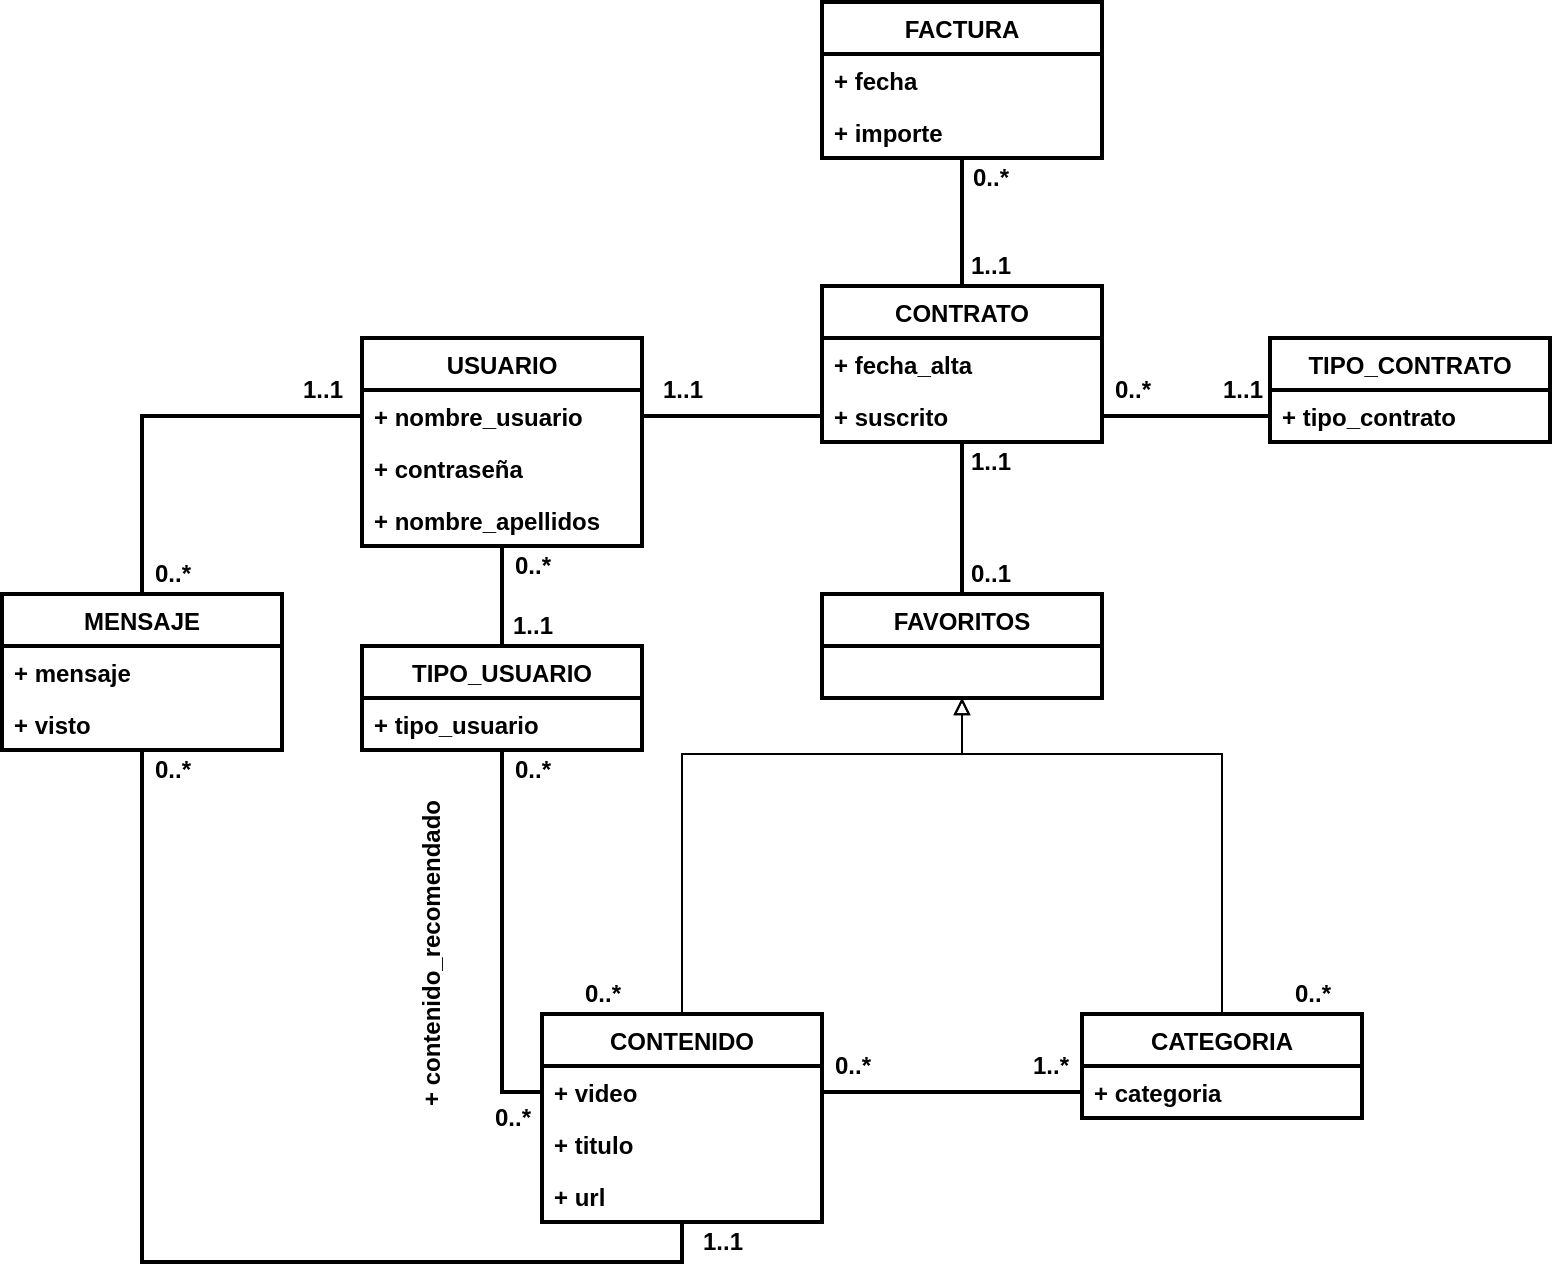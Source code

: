 <mxfile version="15.8.7" type="device"><diagram id="4Mzj-n0A8DgF8S2J7ucG" name="Página-1"><mxGraphModel dx="1241" dy="328" grid="1" gridSize="10" guides="1" tooltips="1" connect="1" arrows="1" fold="1" page="1" pageScale="1" pageWidth="827" pageHeight="1169" math="0" shadow="0"><root><mxCell id="0"/><mxCell id="1" parent="0"/><mxCell id="S-AvFleNfxMChcjrUdNi-8" style="edgeStyle=orthogonalEdgeStyle;rounded=0;orthogonalLoop=1;jettySize=auto;html=1;exitX=1;exitY=0.5;exitDx=0;exitDy=0;entryX=0;entryY=0.75;entryDx=0;entryDy=0;endArrow=none;endFill=0;strokeWidth=2;fontStyle=1" parent="1" source="SWSklIYPGX-UDRLk-Jqf-1" target="S-AvFleNfxMChcjrUdNi-6" edge="1"><mxGeometry relative="1" as="geometry"/></mxCell><mxCell id="S-AvFleNfxMChcjrUdNi-22" style="edgeStyle=orthogonalEdgeStyle;rounded=0;orthogonalLoop=1;jettySize=auto;html=1;exitX=0.5;exitY=1;exitDx=0;exitDy=0;entryX=0.5;entryY=0;entryDx=0;entryDy=0;endArrow=none;endFill=0;strokeWidth=2;fontStyle=1" parent="1" source="S-AvFleNfxMChcjrUdNi-1" target="S-AvFleNfxMChcjrUdNi-17" edge="1"><mxGeometry relative="1" as="geometry"/></mxCell><mxCell id="S-AvFleNfxMChcjrUdNi-1" value="CONTRATO" style="swimlane;fontStyle=1;childLayout=stackLayout;horizontal=1;startSize=26;fillColor=none;horizontalStack=0;resizeParent=1;resizeParentMax=0;resizeLast=0;collapsible=1;marginBottom=0;strokeWidth=2;" parent="1" vertex="1"><mxGeometry x="320" y="156" width="140" height="78" as="geometry"/></mxCell><mxCell id="S-AvFleNfxMChcjrUdNi-37" value="+ fecha_alta" style="text;strokeColor=none;fillColor=none;align=left;verticalAlign=top;spacingLeft=4;spacingRight=4;overflow=hidden;rotatable=0;points=[[0,0.5],[1,0.5]];portConstraint=eastwest;fontStyle=1" parent="S-AvFleNfxMChcjrUdNi-1" vertex="1"><mxGeometry y="26" width="140" height="26" as="geometry"/></mxCell><mxCell id="SWSklIYPGX-UDRLk-Jqf-1" value="+ suscrito" style="text;strokeColor=none;fillColor=none;align=left;verticalAlign=top;spacingLeft=4;spacingRight=4;overflow=hidden;rotatable=0;points=[[0,0.5],[1,0.5]];portConstraint=eastwest;fontStyle=1" vertex="1" parent="S-AvFleNfxMChcjrUdNi-1"><mxGeometry y="52" width="140" height="26" as="geometry"/></mxCell><mxCell id="S-AvFleNfxMChcjrUdNi-7" style="edgeStyle=orthogonalEdgeStyle;rounded=0;orthogonalLoop=1;jettySize=auto;html=1;exitX=0.5;exitY=1;exitDx=0;exitDy=0;entryX=0.5;entryY=0;entryDx=0;entryDy=0;strokeWidth=2;endArrow=none;endFill=0;fontStyle=1" parent="1" source="S-AvFleNfxMChcjrUdNi-5" target="S-AvFleNfxMChcjrUdNi-1" edge="1"><mxGeometry relative="1" as="geometry"/></mxCell><mxCell id="S-AvFleNfxMChcjrUdNi-5" value="FACTURA" style="swimlane;fontStyle=1;childLayout=stackLayout;horizontal=1;startSize=26;fillColor=none;horizontalStack=0;resizeParent=1;resizeParentMax=0;resizeLast=0;collapsible=1;marginBottom=0;strokeWidth=2;" parent="1" vertex="1"><mxGeometry x="320" y="14" width="140" height="78" as="geometry"/></mxCell><mxCell id="h2u4UO7is9LQjmH4nHKm-1" value="+ fecha" style="text;strokeColor=none;fillColor=none;align=left;verticalAlign=top;spacingLeft=4;spacingRight=4;overflow=hidden;rotatable=0;points=[[0,0.5],[1,0.5]];portConstraint=eastwest;fontStyle=1" parent="S-AvFleNfxMChcjrUdNi-5" vertex="1"><mxGeometry y="26" width="140" height="26" as="geometry"/></mxCell><mxCell id="h2u4UO7is9LQjmH4nHKm-2" value="+ importe" style="text;strokeColor=none;fillColor=none;align=left;verticalAlign=top;spacingLeft=4;spacingRight=4;overflow=hidden;rotatable=0;points=[[0,0.5],[1,0.5]];portConstraint=eastwest;fontStyle=1" parent="S-AvFleNfxMChcjrUdNi-5" vertex="1"><mxGeometry y="52" width="140" height="26" as="geometry"/></mxCell><mxCell id="S-AvFleNfxMChcjrUdNi-6" value="TIPO_CONTRATO" style="swimlane;fontStyle=1;childLayout=stackLayout;horizontal=1;startSize=26;fillColor=none;horizontalStack=0;resizeParent=1;resizeParentMax=0;resizeLast=0;collapsible=1;marginBottom=0;strokeWidth=2;" parent="1" vertex="1"><mxGeometry x="544" y="182" width="140" height="52" as="geometry"/></mxCell><mxCell id="h2u4UO7is9LQjmH4nHKm-3" value="+ tipo_contrato" style="text;strokeColor=none;fillColor=none;align=left;verticalAlign=top;spacingLeft=4;spacingRight=4;overflow=hidden;rotatable=0;points=[[0,0.5],[1,0.5]];portConstraint=eastwest;fontStyle=1" parent="S-AvFleNfxMChcjrUdNi-6" vertex="1"><mxGeometry y="26" width="140" height="26" as="geometry"/></mxCell><mxCell id="S-AvFleNfxMChcjrUdNi-12" style="edgeStyle=orthogonalEdgeStyle;rounded=0;orthogonalLoop=1;jettySize=auto;html=1;exitX=0.5;exitY=1;exitDx=0;exitDy=0;entryX=0.5;entryY=0;entryDx=0;entryDy=0;endArrow=none;endFill=0;strokeWidth=2;fontStyle=1" parent="1" source="S-AvFleNfxMChcjrUdNi-9" target="S-AvFleNfxMChcjrUdNi-11" edge="1"><mxGeometry relative="1" as="geometry"/></mxCell><mxCell id="S-AvFleNfxMChcjrUdNi-9" value="USUARIO" style="swimlane;fontStyle=1;childLayout=stackLayout;horizontal=1;startSize=26;fillColor=none;horizontalStack=0;resizeParent=1;resizeParentMax=0;resizeLast=0;collapsible=1;marginBottom=0;strokeWidth=2;" parent="1" vertex="1"><mxGeometry x="90" y="182" width="140" height="104" as="geometry"/></mxCell><mxCell id="S-AvFleNfxMChcjrUdNi-33" value="+ nombre_usuario" style="text;strokeColor=none;fillColor=none;align=left;verticalAlign=top;spacingLeft=4;spacingRight=4;overflow=hidden;rotatable=0;points=[[0,0.5],[1,0.5]];portConstraint=eastwest;fontStyle=1" parent="S-AvFleNfxMChcjrUdNi-9" vertex="1"><mxGeometry y="26" width="140" height="26" as="geometry"/></mxCell><mxCell id="S-AvFleNfxMChcjrUdNi-35" value="+ contraseña" style="text;strokeColor=none;fillColor=none;align=left;verticalAlign=top;spacingLeft=4;spacingRight=4;overflow=hidden;rotatable=0;points=[[0,0.5],[1,0.5]];portConstraint=eastwest;fontStyle=1" parent="S-AvFleNfxMChcjrUdNi-9" vertex="1"><mxGeometry y="52" width="140" height="26" as="geometry"/></mxCell><mxCell id="S-AvFleNfxMChcjrUdNi-34" value="+ nombre_apellidos" style="text;strokeColor=none;fillColor=none;align=left;verticalAlign=top;spacingLeft=4;spacingRight=4;overflow=hidden;rotatable=0;points=[[0,0.5],[1,0.5]];portConstraint=eastwest;fontStyle=1" parent="S-AvFleNfxMChcjrUdNi-9" vertex="1"><mxGeometry y="78" width="140" height="26" as="geometry"/></mxCell><mxCell id="S-AvFleNfxMChcjrUdNi-11" value="TIPO_USUARIO" style="swimlane;fontStyle=1;childLayout=stackLayout;horizontal=1;startSize=26;fillColor=none;horizontalStack=0;resizeParent=1;resizeParentMax=0;resizeLast=0;collapsible=1;marginBottom=0;strokeWidth=2;" parent="1" vertex="1"><mxGeometry x="90" y="336" width="140" height="52" as="geometry"/></mxCell><mxCell id="S-AvFleNfxMChcjrUdNi-38" value="+ tipo_usuario" style="text;strokeColor=none;fillColor=none;align=left;verticalAlign=top;spacingLeft=4;spacingRight=4;overflow=hidden;rotatable=0;points=[[0,0.5],[1,0.5]];portConstraint=eastwest;fontStyle=1" parent="S-AvFleNfxMChcjrUdNi-11" vertex="1"><mxGeometry y="26" width="140" height="26" as="geometry"/></mxCell><mxCell id="S-AvFleNfxMChcjrUdNi-30" style="edgeStyle=orthogonalEdgeStyle;rounded=0;orthogonalLoop=1;jettySize=auto;html=1;exitX=0.5;exitY=1;exitDx=0;exitDy=0;entryX=0.5;entryY=1;entryDx=0;entryDy=0;endArrow=none;endFill=0;strokeWidth=2;fontStyle=1" parent="1" source="S-AvFleNfxMChcjrUdNi-13" target="S-AvFleNfxMChcjrUdNi-18" edge="1"><mxGeometry relative="1" as="geometry"/></mxCell><mxCell id="S-AvFleNfxMChcjrUdNi-13" value="MENSAJE" style="swimlane;fontStyle=1;childLayout=stackLayout;horizontal=1;startSize=26;fillColor=none;horizontalStack=0;resizeParent=1;resizeParentMax=0;resizeLast=0;collapsible=1;marginBottom=0;strokeWidth=2;" parent="1" vertex="1"><mxGeometry x="-90" y="310" width="140" height="78" as="geometry"/></mxCell><mxCell id="S-AvFleNfxMChcjrUdNi-36" value="+ mensaje" style="text;strokeColor=none;fillColor=none;align=left;verticalAlign=top;spacingLeft=4;spacingRight=4;overflow=hidden;rotatable=0;points=[[0,0.5],[1,0.5]];portConstraint=eastwest;fontStyle=1" parent="S-AvFleNfxMChcjrUdNi-13" vertex="1"><mxGeometry y="26" width="140" height="26" as="geometry"/></mxCell><mxCell id="S-AvFleNfxMChcjrUdNi-39" value="+ visto" style="text;strokeColor=none;fillColor=none;align=left;verticalAlign=top;spacingLeft=4;spacingRight=4;overflow=hidden;rotatable=0;points=[[0,0.5],[1,0.5]];portConstraint=eastwest;fontStyle=1" parent="S-AvFleNfxMChcjrUdNi-13" vertex="1"><mxGeometry y="52" width="140" height="26" as="geometry"/></mxCell><mxCell id="S-AvFleNfxMChcjrUdNi-17" value="FAVORITOS" style="swimlane;fontStyle=1;childLayout=stackLayout;horizontal=1;startSize=26;fillColor=none;horizontalStack=0;resizeParent=1;resizeParentMax=0;resizeLast=0;collapsible=1;marginBottom=0;strokeWidth=2;" parent="1" vertex="1"><mxGeometry x="320" y="310" width="140" height="52" as="geometry"/></mxCell><mxCell id="SWSklIYPGX-UDRLk-Jqf-3" style="edgeStyle=orthogonalEdgeStyle;rounded=0;orthogonalLoop=1;jettySize=auto;html=1;exitX=0.5;exitY=0;exitDx=0;exitDy=0;entryX=0.5;entryY=1;entryDx=0;entryDy=0;endArrow=block;endFill=0;" edge="1" parent="1" source="S-AvFleNfxMChcjrUdNi-18" target="S-AvFleNfxMChcjrUdNi-17"><mxGeometry relative="1" as="geometry"><Array as="points"><mxPoint x="250" y="390"/><mxPoint x="390" y="390"/></Array></mxGeometry></mxCell><mxCell id="S-AvFleNfxMChcjrUdNi-18" value="CONTENIDO" style="swimlane;fontStyle=1;childLayout=stackLayout;horizontal=1;startSize=26;fillColor=none;horizontalStack=0;resizeParent=1;resizeParentMax=0;resizeLast=0;collapsible=1;marginBottom=0;strokeWidth=2;" parent="1" vertex="1"><mxGeometry x="180" y="520" width="140" height="104" as="geometry"/></mxCell><mxCell id="S-AvFleNfxMChcjrUdNi-42" value="+ video" style="text;strokeColor=none;fillColor=none;align=left;verticalAlign=top;spacingLeft=4;spacingRight=4;overflow=hidden;rotatable=0;points=[[0,0.5],[1,0.5]];portConstraint=eastwest;fontStyle=1" parent="S-AvFleNfxMChcjrUdNi-18" vertex="1"><mxGeometry y="26" width="140" height="26" as="geometry"/></mxCell><mxCell id="S-AvFleNfxMChcjrUdNi-43" value="+ titulo" style="text;strokeColor=none;fillColor=none;align=left;verticalAlign=top;spacingLeft=4;spacingRight=4;overflow=hidden;rotatable=0;points=[[0,0.5],[1,0.5]];portConstraint=eastwest;fontStyle=1" parent="S-AvFleNfxMChcjrUdNi-18" vertex="1"><mxGeometry y="52" width="140" height="26" as="geometry"/></mxCell><mxCell id="S-AvFleNfxMChcjrUdNi-44" value="+ url" style="text;strokeColor=none;fillColor=none;align=left;verticalAlign=top;spacingLeft=4;spacingRight=4;overflow=hidden;rotatable=0;points=[[0,0.5],[1,0.5]];portConstraint=eastwest;fontStyle=1" parent="S-AvFleNfxMChcjrUdNi-18" vertex="1"><mxGeometry y="78" width="140" height="26" as="geometry"/></mxCell><mxCell id="SWSklIYPGX-UDRLk-Jqf-4" style="edgeStyle=orthogonalEdgeStyle;rounded=0;orthogonalLoop=1;jettySize=auto;html=1;exitX=0.5;exitY=0;exitDx=0;exitDy=0;entryX=0.5;entryY=1;entryDx=0;entryDy=0;endArrow=block;endFill=0;" edge="1" parent="1" source="S-AvFleNfxMChcjrUdNi-24" target="S-AvFleNfxMChcjrUdNi-17"><mxGeometry relative="1" as="geometry"><Array as="points"><mxPoint x="520" y="390"/><mxPoint x="390" y="390"/></Array></mxGeometry></mxCell><mxCell id="S-AvFleNfxMChcjrUdNi-24" value="CATEGORIA" style="swimlane;fontStyle=1;childLayout=stackLayout;horizontal=1;startSize=26;fillColor=none;horizontalStack=0;resizeParent=1;resizeParentMax=0;resizeLast=0;collapsible=1;marginBottom=0;strokeWidth=2;" parent="1" vertex="1"><mxGeometry x="450" y="520" width="140" height="52" as="geometry"/></mxCell><mxCell id="S-AvFleNfxMChcjrUdNi-45" value="+ categoria" style="text;strokeColor=none;fillColor=none;align=left;verticalAlign=top;spacingLeft=4;spacingRight=4;overflow=hidden;rotatable=0;points=[[0,0.5],[1,0.5]];portConstraint=eastwest;fontStyle=1" parent="S-AvFleNfxMChcjrUdNi-24" vertex="1"><mxGeometry y="26" width="140" height="26" as="geometry"/></mxCell><mxCell id="S-AvFleNfxMChcjrUdNi-50" style="edgeStyle=orthogonalEdgeStyle;rounded=0;orthogonalLoop=1;jettySize=auto;html=1;exitX=1;exitY=0.5;exitDx=0;exitDy=0;entryX=0;entryY=0.5;entryDx=0;entryDy=0;endArrow=none;endFill=0;strokeWidth=2;fontStyle=1" parent="1" source="S-AvFleNfxMChcjrUdNi-42" target="S-AvFleNfxMChcjrUdNi-45" edge="1"><mxGeometry relative="1" as="geometry"/></mxCell><mxCell id="S-AvFleNfxMChcjrUdNi-52" style="edgeStyle=orthogonalEdgeStyle;rounded=0;orthogonalLoop=1;jettySize=auto;html=1;exitX=1;exitY=0.5;exitDx=0;exitDy=0;endArrow=none;endFill=0;strokeWidth=2;fontStyle=1" parent="1" source="S-AvFleNfxMChcjrUdNi-33" edge="1"><mxGeometry relative="1" as="geometry"><mxPoint x="320" y="221" as="targetPoint"/></mxGeometry></mxCell><mxCell id="S-AvFleNfxMChcjrUdNi-53" style="edgeStyle=orthogonalEdgeStyle;rounded=0;orthogonalLoop=1;jettySize=auto;html=1;exitX=0;exitY=0.5;exitDx=0;exitDy=0;entryX=0.5;entryY=0;entryDx=0;entryDy=0;endArrow=none;endFill=0;strokeWidth=2;fontStyle=1" parent="1" source="S-AvFleNfxMChcjrUdNi-33" target="S-AvFleNfxMChcjrUdNi-13" edge="1"><mxGeometry relative="1" as="geometry"/></mxCell><mxCell id="S-AvFleNfxMChcjrUdNi-55" style="edgeStyle=orthogonalEdgeStyle;rounded=0;orthogonalLoop=1;jettySize=auto;html=1;exitX=0;exitY=0.5;exitDx=0;exitDy=0;entryX=0.5;entryY=1;entryDx=0;entryDy=0;endArrow=none;endFill=0;strokeWidth=2;fontStyle=1" parent="1" source="S-AvFleNfxMChcjrUdNi-42" target="S-AvFleNfxMChcjrUdNi-11" edge="1"><mxGeometry relative="1" as="geometry"/></mxCell><mxCell id="h2u4UO7is9LQjmH4nHKm-4" value="1..1" style="text;html=1;align=center;verticalAlign=middle;resizable=0;points=[];autosize=1;strokeColor=none;fillColor=none;fontStyle=1" parent="1" vertex="1"><mxGeometry x="230" y="198" width="40" height="20" as="geometry"/></mxCell><mxCell id="h2u4UO7is9LQjmH4nHKm-5" value="1..1" style="text;html=1;align=center;verticalAlign=middle;resizable=0;points=[];autosize=1;strokeColor=none;fillColor=none;fontStyle=1" parent="1" vertex="1"><mxGeometry x="50" y="198" width="40" height="20" as="geometry"/></mxCell><mxCell id="h2u4UO7is9LQjmH4nHKm-6" value="0..*" style="text;html=1;align=center;verticalAlign=middle;resizable=0;points=[];autosize=1;strokeColor=none;fillColor=none;fontStyle=1" parent="1" vertex="1"><mxGeometry x="-20" y="290" width="30" height="20" as="geometry"/></mxCell><mxCell id="h2u4UO7is9LQjmH4nHKm-7" value="0..*" style="text;html=1;align=center;verticalAlign=middle;resizable=0;points=[];autosize=1;strokeColor=none;fillColor=none;fontStyle=1" parent="1" vertex="1"><mxGeometry x="-20" y="388" width="30" height="20" as="geometry"/></mxCell><mxCell id="h2u4UO7is9LQjmH4nHKm-9" value="+ contenido_recomendado" style="text;html=1;align=center;verticalAlign=middle;resizable=0;points=[];autosize=1;strokeColor=none;fillColor=none;fontStyle=1;rotation=-90;" parent="1" vertex="1"><mxGeometry x="40" y="480" width="170" height="20" as="geometry"/></mxCell><mxCell id="h2u4UO7is9LQjmH4nHKm-10" value="0..*" style="text;html=1;align=center;verticalAlign=middle;resizable=0;points=[];autosize=1;strokeColor=none;fillColor=none;fontStyle=1" parent="1" vertex="1"><mxGeometry x="160" y="388" width="30" height="20" as="geometry"/></mxCell><mxCell id="h2u4UO7is9LQjmH4nHKm-11" value="1..1" style="text;html=1;align=center;verticalAlign=middle;resizable=0;points=[];autosize=1;strokeColor=none;fillColor=none;fontStyle=1" parent="1" vertex="1"><mxGeometry x="155" y="316" width="40" height="20" as="geometry"/></mxCell><mxCell id="h2u4UO7is9LQjmH4nHKm-12" value="0..*" style="text;html=1;align=center;verticalAlign=middle;resizable=0;points=[];autosize=1;strokeColor=none;fillColor=none;fontStyle=1" parent="1" vertex="1"><mxGeometry x="160" y="286" width="30" height="20" as="geometry"/></mxCell><mxCell id="h2u4UO7is9LQjmH4nHKm-13" value="0..*" style="text;html=1;align=center;verticalAlign=middle;resizable=0;points=[];autosize=1;strokeColor=none;fillColor=none;fontStyle=1" parent="1" vertex="1"><mxGeometry x="150" y="562" width="30" height="20" as="geometry"/></mxCell><mxCell id="h2u4UO7is9LQjmH4nHKm-14" value="1..1" style="text;html=1;align=center;verticalAlign=middle;resizable=0;points=[];autosize=1;strokeColor=none;fillColor=none;fontStyle=1" parent="1" vertex="1"><mxGeometry x="250" y="624" width="40" height="20" as="geometry"/></mxCell><mxCell id="h2u4UO7is9LQjmH4nHKm-16" value="0..*" style="text;html=1;align=center;verticalAlign=middle;resizable=0;points=[];autosize=1;strokeColor=none;fillColor=none;fontStyle=1" parent="1" vertex="1"><mxGeometry x="195" y="500" width="30" height="20" as="geometry"/></mxCell><mxCell id="h2u4UO7is9LQjmH4nHKm-17" value="0..*" style="text;html=1;align=center;verticalAlign=middle;resizable=0;points=[];autosize=1;strokeColor=none;fillColor=none;fontStyle=1" parent="1" vertex="1"><mxGeometry x="550" y="500" width="30" height="20" as="geometry"/></mxCell><mxCell id="h2u4UO7is9LQjmH4nHKm-22" value="0..*" style="text;html=1;align=center;verticalAlign=middle;resizable=0;points=[];autosize=1;strokeColor=none;fillColor=none;fontStyle=1" parent="1" vertex="1"><mxGeometry x="320" y="536" width="30" height="20" as="geometry"/></mxCell><mxCell id="h2u4UO7is9LQjmH4nHKm-23" value="1..*" style="text;html=1;align=center;verticalAlign=middle;resizable=0;points=[];autosize=1;strokeColor=none;fillColor=none;fontStyle=1" parent="1" vertex="1"><mxGeometry x="419" y="536" width="30" height="20" as="geometry"/></mxCell><mxCell id="h2u4UO7is9LQjmH4nHKm-24" value="0..1" style="text;html=1;align=center;verticalAlign=middle;resizable=0;points=[];autosize=1;strokeColor=none;fillColor=none;fontStyle=1" parent="1" vertex="1"><mxGeometry x="384" y="290" width="40" height="20" as="geometry"/></mxCell><mxCell id="h2u4UO7is9LQjmH4nHKm-25" value="1..1" style="text;html=1;align=center;verticalAlign=middle;resizable=0;points=[];autosize=1;strokeColor=none;fillColor=none;fontStyle=1" parent="1" vertex="1"><mxGeometry x="384" y="234" width="40" height="20" as="geometry"/></mxCell><mxCell id="h2u4UO7is9LQjmH4nHKm-26" value="0..*" style="text;html=1;align=center;verticalAlign=middle;resizable=0;points=[];autosize=1;strokeColor=none;fillColor=none;fontStyle=1" parent="1" vertex="1"><mxGeometry x="460" y="198" width="30" height="20" as="geometry"/></mxCell><mxCell id="h2u4UO7is9LQjmH4nHKm-27" value="1..1" style="text;html=1;align=center;verticalAlign=middle;resizable=0;points=[];autosize=1;strokeColor=none;fillColor=none;fontStyle=1" parent="1" vertex="1"><mxGeometry x="510" y="198" width="40" height="20" as="geometry"/></mxCell><mxCell id="h2u4UO7is9LQjmH4nHKm-29" value="1..1" style="text;html=1;align=center;verticalAlign=middle;resizable=0;points=[];autosize=1;strokeColor=none;fillColor=none;fontStyle=1" parent="1" vertex="1"><mxGeometry x="384" y="136" width="40" height="20" as="geometry"/></mxCell><mxCell id="h2u4UO7is9LQjmH4nHKm-32" value="0..*" style="text;html=1;align=center;verticalAlign=middle;resizable=0;points=[];autosize=1;strokeColor=none;fillColor=none;fontStyle=1" parent="1" vertex="1"><mxGeometry x="389" y="92" width="30" height="20" as="geometry"/></mxCell></root></mxGraphModel></diagram></mxfile>